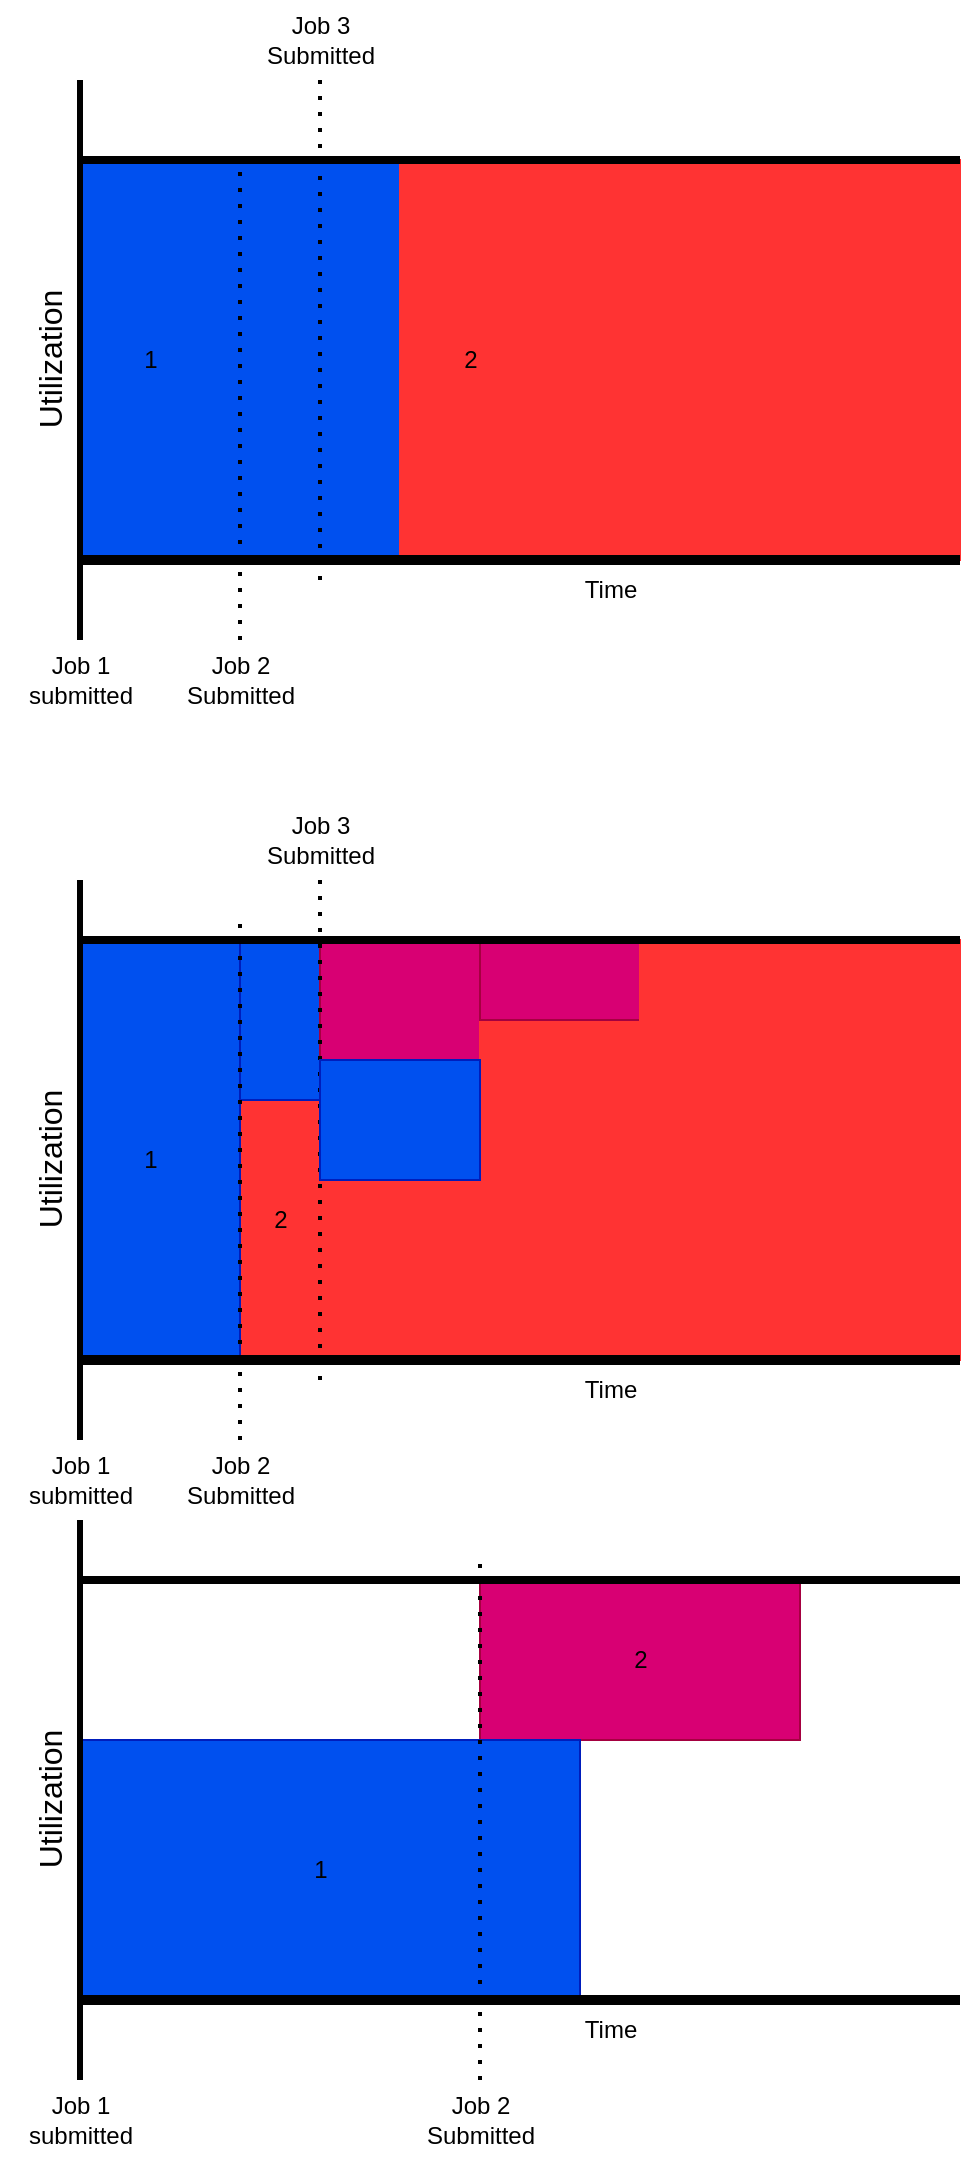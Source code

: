 <mxfile version="28.2.5">
  <diagram name="Page-1" id="hqjtlSOXu0J3TYVjxEZw">
    <mxGraphModel dx="1042" dy="583" grid="1" gridSize="10" guides="1" tooltips="1" connect="1" arrows="1" fold="1" page="1" pageScale="1" pageWidth="850" pageHeight="1100" math="0" shadow="0">
      <root>
        <mxCell id="0" />
        <mxCell id="1" parent="0" />
        <mxCell id="a4DN0tWLdunBfCbzzwAo-61" value="" style="rounded=0;whiteSpace=wrap;html=1;fillColor=#d80073;fontColor=#ffffff;strokeColor=#A50040;" vertex="1" parent="1">
          <mxGeometry x="320" y="790" width="160" height="80" as="geometry" />
        </mxCell>
        <mxCell id="a4DN0tWLdunBfCbzzwAo-59" value="" style="rounded=0;whiteSpace=wrap;html=1;fillColor=#0050ef;fontColor=#ffffff;strokeColor=#001DBC;" vertex="1" parent="1">
          <mxGeometry x="120" y="870" width="250" height="130" as="geometry" />
        </mxCell>
        <mxCell id="a4DN0tWLdunBfCbzzwAo-4" value="" style="rounded=0;whiteSpace=wrap;html=1;fillColor=#0050ef;fontColor=#ffffff;strokeColor=#001DBC;" vertex="1" parent="1">
          <mxGeometry x="120" y="80" width="160" height="200" as="geometry" />
        </mxCell>
        <mxCell id="a4DN0tWLdunBfCbzzwAo-15" value="" style="rounded=0;whiteSpace=wrap;html=1;fillColor=light-dark(#FF3333,#FF0000);fontColor=#ffffff;strokeColor=light-dark(#FF3333,#FF0000);" vertex="1" parent="1">
          <mxGeometry x="280" y="80" width="280" height="200" as="geometry" />
        </mxCell>
        <mxCell id="a4DN0tWLdunBfCbzzwAo-23" value="" style="rounded=0;whiteSpace=wrap;html=1;fillColor=light-dark(#FF3333,#FF0000);fontColor=#ffffff;strokeColor=light-dark(#FF3333,#FF0000);" vertex="1" parent="1">
          <mxGeometry x="200" y="550" width="40" height="130" as="geometry" />
        </mxCell>
        <mxCell id="a4DN0tWLdunBfCbzzwAo-19" value="" style="rounded=0;whiteSpace=wrap;html=1;fillColor=#0050ef;fontColor=#ffffff;strokeColor=#001DBC;" vertex="1" parent="1">
          <mxGeometry x="120" y="470" width="80" height="210" as="geometry" />
        </mxCell>
        <mxCell id="a4DN0tWLdunBfCbzzwAo-30" value="" style="rounded=0;whiteSpace=wrap;html=1;fillColor=#0050ef;fontColor=#ffffff;strokeColor=#001DBC;" vertex="1" parent="1">
          <mxGeometry x="200" y="470" width="40" height="80" as="geometry" />
        </mxCell>
        <mxCell id="a4DN0tWLdunBfCbzzwAo-32" value="" style="rounded=0;whiteSpace=wrap;html=1;fillColor=#d80073;fontColor=#ffffff;strokeColor=#A50040;" vertex="1" parent="1">
          <mxGeometry x="240" y="470" width="80" height="60" as="geometry" />
        </mxCell>
        <mxCell id="a4DN0tWLdunBfCbzzwAo-34" value="" style="rounded=0;whiteSpace=wrap;html=1;fillColor=light-dark(#FF3333,#FF0000);fontColor=#ffffff;strokeColor=light-dark(#FF3333,#FF0000);" vertex="1" parent="1">
          <mxGeometry x="320" y="510" width="80" height="170" as="geometry" />
        </mxCell>
        <mxCell id="a4DN0tWLdunBfCbzzwAo-31" value="" style="rounded=0;whiteSpace=wrap;html=1;fillColor=light-dark(#FF3333,#FF0000);fontColor=#ffffff;strokeColor=light-dark(#FF3333,#FF0000);" vertex="1" parent="1">
          <mxGeometry x="240" y="590" width="80" height="90" as="geometry" />
        </mxCell>
        <mxCell id="a4DN0tWLdunBfCbzzwAo-36" value="" style="rounded=0;whiteSpace=wrap;html=1;fillColor=#d80073;fontColor=#ffffff;strokeColor=#A50040;" vertex="1" parent="1">
          <mxGeometry x="320" y="470" width="80" height="40" as="geometry" />
        </mxCell>
        <mxCell id="a4DN0tWLdunBfCbzzwAo-35" value="" style="rounded=0;whiteSpace=wrap;html=1;fillColor=light-dark(#FF3333,#FF0000);fontColor=#ffffff;strokeColor=light-dark(#FF3333,#FF0000);" vertex="1" parent="1">
          <mxGeometry x="400" y="470" width="160" height="210" as="geometry" />
        </mxCell>
        <mxCell id="a4DN0tWLdunBfCbzzwAo-1" value="" style="endArrow=none;html=1;rounded=0;strokeWidth=3;" edge="1" parent="1">
          <mxGeometry width="50" height="50" relative="1" as="geometry">
            <mxPoint x="120" y="320" as="sourcePoint" />
            <mxPoint x="120" y="40" as="targetPoint" />
          </mxGeometry>
        </mxCell>
        <mxCell id="a4DN0tWLdunBfCbzzwAo-2" value="" style="endArrow=none;html=1;rounded=0;fontSize=11;strokeWidth=5;" edge="1" parent="1">
          <mxGeometry width="50" height="50" relative="1" as="geometry">
            <mxPoint x="120" y="280" as="sourcePoint" />
            <mxPoint x="560" y="280" as="targetPoint" />
          </mxGeometry>
        </mxCell>
        <mxCell id="a4DN0tWLdunBfCbzzwAo-3" value="" style="endArrow=none;html=1;rounded=0;strokeWidth=4;" edge="1" parent="1">
          <mxGeometry width="50" height="50" relative="1" as="geometry">
            <mxPoint x="120" y="80" as="sourcePoint" />
            <mxPoint x="560" y="80" as="targetPoint" />
          </mxGeometry>
        </mxCell>
        <mxCell id="a4DN0tWLdunBfCbzzwAo-6" value="" style="endArrow=none;dashed=1;html=1;dashPattern=1 3;strokeWidth=2;rounded=0;entryX=0.5;entryY=0;entryDx=0;entryDy=0;" edge="1" parent="1" target="a4DN0tWLdunBfCbzzwAo-4">
          <mxGeometry width="50" height="50" relative="1" as="geometry">
            <mxPoint x="200" y="320" as="sourcePoint" />
            <mxPoint x="410" y="120" as="targetPoint" />
          </mxGeometry>
        </mxCell>
        <mxCell id="a4DN0tWLdunBfCbzzwAo-7" value="&lt;font style=&quot;font-size: 16px;&quot;&gt;Utilization&lt;/font&gt;" style="text;html=1;align=center;verticalAlign=middle;resizable=0;points=[];autosize=1;strokeColor=none;fillColor=none;rotation=-90;" vertex="1" parent="1">
          <mxGeometry x="60" y="165" width="90" height="30" as="geometry" />
        </mxCell>
        <mxCell id="a4DN0tWLdunBfCbzzwAo-8" value="&lt;span style=&quot;color: light-dark(rgb(0, 0, 0), rgb(0, 0, 0));&quot;&gt;1&lt;/span&gt;" style="text;html=1;align=center;verticalAlign=middle;resizable=0;points=[];autosize=1;strokeColor=none;fillColor=none;" vertex="1" parent="1">
          <mxGeometry x="140" y="165" width="30" height="30" as="geometry" />
        </mxCell>
        <mxCell id="a4DN0tWLdunBfCbzzwAo-9" value="&lt;span style=&quot;color: light-dark(rgb(0, 0, 0), rgb(0, 0, 0));&quot;&gt;2&lt;/span&gt;" style="text;html=1;align=center;verticalAlign=middle;resizable=0;points=[];autosize=1;strokeColor=none;fillColor=none;" vertex="1" parent="1">
          <mxGeometry x="300" y="165" width="30" height="30" as="geometry" />
        </mxCell>
        <mxCell id="a4DN0tWLdunBfCbzzwAo-10" value="Time" style="text;html=1;align=center;verticalAlign=middle;resizable=0;points=[];autosize=1;strokeColor=none;fillColor=none;" vertex="1" parent="1">
          <mxGeometry x="360" y="280" width="50" height="30" as="geometry" />
        </mxCell>
        <mxCell id="a4DN0tWLdunBfCbzzwAo-11" value="&lt;div&gt;Job 1&lt;/div&gt;&lt;div&gt;submitted&lt;/div&gt;" style="text;html=1;align=center;verticalAlign=middle;resizable=0;points=[];autosize=1;strokeColor=none;fillColor=none;" vertex="1" parent="1">
          <mxGeometry x="80" y="320" width="80" height="40" as="geometry" />
        </mxCell>
        <mxCell id="a4DN0tWLdunBfCbzzwAo-12" value="&lt;div&gt;Job 2&lt;/div&gt;&lt;div&gt;Submitted&lt;/div&gt;" style="text;html=1;align=center;verticalAlign=middle;resizable=0;points=[];autosize=1;strokeColor=none;fillColor=none;" vertex="1" parent="1">
          <mxGeometry x="160" y="320" width="80" height="40" as="geometry" />
        </mxCell>
        <mxCell id="a4DN0tWLdunBfCbzzwAo-13" value="" style="endArrow=none;dashed=1;html=1;dashPattern=1 3;strokeWidth=2;rounded=0;" edge="1" parent="1">
          <mxGeometry width="50" height="50" relative="1" as="geometry">
            <mxPoint x="240" y="290" as="sourcePoint" />
            <mxPoint x="240" y="40" as="targetPoint" />
          </mxGeometry>
        </mxCell>
        <mxCell id="a4DN0tWLdunBfCbzzwAo-14" value="&lt;div&gt;Job 3&lt;/div&gt;&lt;div&gt;Submitted&lt;/div&gt;" style="text;html=1;align=center;verticalAlign=middle;resizable=0;points=[];autosize=1;strokeColor=none;fillColor=none;" vertex="1" parent="1">
          <mxGeometry x="200" width="80" height="40" as="geometry" />
        </mxCell>
        <mxCell id="a4DN0tWLdunBfCbzzwAo-16" value="" style="endArrow=none;html=1;rounded=0;strokeWidth=3;" edge="1" parent="1">
          <mxGeometry width="50" height="50" relative="1" as="geometry">
            <mxPoint x="120" y="720" as="sourcePoint" />
            <mxPoint x="120" y="440" as="targetPoint" />
          </mxGeometry>
        </mxCell>
        <mxCell id="a4DN0tWLdunBfCbzzwAo-17" value="" style="endArrow=none;html=1;rounded=0;fontSize=11;strokeWidth=5;" edge="1" parent="1">
          <mxGeometry width="50" height="50" relative="1" as="geometry">
            <mxPoint x="120" y="680" as="sourcePoint" />
            <mxPoint x="560" y="680" as="targetPoint" />
          </mxGeometry>
        </mxCell>
        <mxCell id="a4DN0tWLdunBfCbzzwAo-18" value="" style="endArrow=none;html=1;rounded=0;strokeWidth=4;" edge="1" parent="1">
          <mxGeometry width="50" height="50" relative="1" as="geometry">
            <mxPoint x="120" y="470" as="sourcePoint" />
            <mxPoint x="560" y="470" as="targetPoint" />
          </mxGeometry>
        </mxCell>
        <mxCell id="a4DN0tWLdunBfCbzzwAo-21" value="&lt;font style=&quot;font-size: 16px;&quot;&gt;Utilization&lt;/font&gt;" style="text;html=1;align=center;verticalAlign=middle;resizable=0;points=[];autosize=1;strokeColor=none;fillColor=none;rotation=-90;" vertex="1" parent="1">
          <mxGeometry x="60" y="565" width="90" height="30" as="geometry" />
        </mxCell>
        <mxCell id="a4DN0tWLdunBfCbzzwAo-22" value="&lt;span style=&quot;color: light-dark(rgb(0, 0, 0), rgb(0, 0, 0));&quot;&gt;1&lt;/span&gt;" style="text;html=1;align=center;verticalAlign=middle;resizable=0;points=[];autosize=1;strokeColor=none;fillColor=none;" vertex="1" parent="1">
          <mxGeometry x="140" y="565" width="30" height="30" as="geometry" />
        </mxCell>
        <mxCell id="a4DN0tWLdunBfCbzzwAo-24" value="&lt;span style=&quot;color: light-dark(rgb(0, 0, 0), rgb(0, 0, 0));&quot;&gt;2&lt;/span&gt;" style="text;html=1;align=center;verticalAlign=middle;resizable=0;points=[];autosize=1;strokeColor=none;fillColor=none;" vertex="1" parent="1">
          <mxGeometry x="205" y="595" width="30" height="30" as="geometry" />
        </mxCell>
        <mxCell id="a4DN0tWLdunBfCbzzwAo-25" value="Time" style="text;html=1;align=center;verticalAlign=middle;resizable=0;points=[];autosize=1;strokeColor=none;fillColor=none;" vertex="1" parent="1">
          <mxGeometry x="360" y="680" width="50" height="30" as="geometry" />
        </mxCell>
        <mxCell id="a4DN0tWLdunBfCbzzwAo-26" value="&lt;div&gt;Job 1&lt;/div&gt;&lt;div&gt;submitted&lt;/div&gt;" style="text;html=1;align=center;verticalAlign=middle;resizable=0;points=[];autosize=1;strokeColor=none;fillColor=none;" vertex="1" parent="1">
          <mxGeometry x="80" y="720" width="80" height="40" as="geometry" />
        </mxCell>
        <mxCell id="a4DN0tWLdunBfCbzzwAo-27" value="&lt;div&gt;Job 2&lt;/div&gt;&lt;div&gt;Submitted&lt;/div&gt;" style="text;html=1;align=center;verticalAlign=middle;resizable=0;points=[];autosize=1;strokeColor=none;fillColor=none;" vertex="1" parent="1">
          <mxGeometry x="160" y="720" width="80" height="40" as="geometry" />
        </mxCell>
        <mxCell id="a4DN0tWLdunBfCbzzwAo-29" value="&lt;div&gt;Job 3&lt;/div&gt;&lt;div&gt;Submitted&lt;/div&gt;" style="text;html=1;align=center;verticalAlign=middle;resizable=0;points=[];autosize=1;strokeColor=none;fillColor=none;" vertex="1" parent="1">
          <mxGeometry x="200" y="400" width="80" height="40" as="geometry" />
        </mxCell>
        <mxCell id="a4DN0tWLdunBfCbzzwAo-28" value="" style="endArrow=none;dashed=1;html=1;dashPattern=1 3;strokeWidth=2;rounded=0;" edge="1" parent="1">
          <mxGeometry width="50" height="50" relative="1" as="geometry">
            <mxPoint x="240" y="690" as="sourcePoint" />
            <mxPoint x="240" y="440" as="targetPoint" />
          </mxGeometry>
        </mxCell>
        <mxCell id="a4DN0tWLdunBfCbzzwAo-20" value="" style="endArrow=none;dashed=1;html=1;dashPattern=1 3;strokeWidth=2;rounded=0;" edge="1" parent="1">
          <mxGeometry width="50" height="50" relative="1" as="geometry">
            <mxPoint x="200" y="720" as="sourcePoint" />
            <mxPoint x="200" y="460" as="targetPoint" />
          </mxGeometry>
        </mxCell>
        <mxCell id="a4DN0tWLdunBfCbzzwAo-33" value="&lt;span style=&quot;color: light-dark(rgb(0, 0, 0), rgb(0, 0, 0));&quot;&gt;3&lt;/span&gt;" style="text;html=1;align=center;verticalAlign=middle;resizable=0;points=[];autosize=1;strokeColor=none;fillColor=none;" vertex="1" parent="1">
          <mxGeometry x="255" y="555" width="30" height="30" as="geometry" />
        </mxCell>
        <mxCell id="a4DN0tWLdunBfCbzzwAo-37" value="" style="endArrow=none;html=1;rounded=0;strokeWidth=3;" edge="1" parent="1">
          <mxGeometry width="50" height="50" relative="1" as="geometry">
            <mxPoint x="120" y="1040" as="sourcePoint" />
            <mxPoint x="120" y="760" as="targetPoint" />
          </mxGeometry>
        </mxCell>
        <mxCell id="a4DN0tWLdunBfCbzzwAo-38" value="" style="endArrow=none;html=1;rounded=0;fontSize=11;strokeWidth=5;" edge="1" parent="1">
          <mxGeometry width="50" height="50" relative="1" as="geometry">
            <mxPoint x="120" y="1000" as="sourcePoint" />
            <mxPoint x="560" y="1000" as="targetPoint" />
          </mxGeometry>
        </mxCell>
        <mxCell id="a4DN0tWLdunBfCbzzwAo-39" value="" style="endArrow=none;html=1;rounded=0;strokeWidth=4;" edge="1" parent="1">
          <mxGeometry width="50" height="50" relative="1" as="geometry">
            <mxPoint x="120" y="790" as="sourcePoint" />
            <mxPoint x="560" y="790" as="targetPoint" />
          </mxGeometry>
        </mxCell>
        <mxCell id="a4DN0tWLdunBfCbzzwAo-41" value="&lt;font style=&quot;font-size: 16px;&quot;&gt;Utilization&lt;/font&gt;" style="text;html=1;align=center;verticalAlign=middle;resizable=0;points=[];autosize=1;strokeColor=none;fillColor=none;rotation=-90;" vertex="1" parent="1">
          <mxGeometry x="60" y="885" width="90" height="30" as="geometry" />
        </mxCell>
        <mxCell id="a4DN0tWLdunBfCbzzwAo-45" value="Time" style="text;html=1;align=center;verticalAlign=middle;resizable=0;points=[];autosize=1;strokeColor=none;fillColor=none;" vertex="1" parent="1">
          <mxGeometry x="360" y="1000" width="50" height="30" as="geometry" />
        </mxCell>
        <mxCell id="a4DN0tWLdunBfCbzzwAo-46" value="&lt;div&gt;Job 1&lt;/div&gt;&lt;div&gt;submitted&lt;/div&gt;" style="text;html=1;align=center;verticalAlign=middle;resizable=0;points=[];autosize=1;strokeColor=none;fillColor=none;" vertex="1" parent="1">
          <mxGeometry x="80" y="1040" width="80" height="40" as="geometry" />
        </mxCell>
        <mxCell id="a4DN0tWLdunBfCbzzwAo-47" value="&lt;div&gt;Job 2&lt;/div&gt;&lt;div&gt;Submitted&lt;/div&gt;" style="text;html=1;align=center;verticalAlign=middle;resizable=0;points=[];autosize=1;strokeColor=none;fillColor=none;" vertex="1" parent="1">
          <mxGeometry x="280" y="1040" width="80" height="40" as="geometry" />
        </mxCell>
        <mxCell id="a4DN0tWLdunBfCbzzwAo-53" value="" style="endArrow=none;dashed=1;html=1;dashPattern=1 3;strokeWidth=2;rounded=0;" edge="1" parent="1">
          <mxGeometry width="50" height="50" relative="1" as="geometry">
            <mxPoint x="320" y="1040" as="sourcePoint" />
            <mxPoint x="320" y="780" as="targetPoint" />
          </mxGeometry>
        </mxCell>
        <mxCell id="a4DN0tWLdunBfCbzzwAo-58" value="" style="rounded=0;whiteSpace=wrap;html=1;fillColor=#0050ef;fontColor=#ffffff;strokeColor=#001DBC;" vertex="1" parent="1">
          <mxGeometry x="240" y="530" width="80" height="60" as="geometry" />
        </mxCell>
        <mxCell id="a4DN0tWLdunBfCbzzwAo-62" value="&lt;span style=&quot;color: light-dark(rgb(0, 0, 0), rgb(0, 0, 0));&quot;&gt;2&lt;/span&gt;" style="text;html=1;align=center;verticalAlign=middle;resizable=0;points=[];autosize=1;strokeColor=none;fillColor=none;" vertex="1" parent="1">
          <mxGeometry x="385" y="815" width="30" height="30" as="geometry" />
        </mxCell>
        <mxCell id="a4DN0tWLdunBfCbzzwAo-64" value="&lt;span style=&quot;color: light-dark(rgb(0, 0, 0), rgb(0, 0, 0));&quot;&gt;1&lt;/span&gt;" style="text;html=1;align=center;verticalAlign=middle;resizable=0;points=[];autosize=1;strokeColor=none;fillColor=none;" vertex="1" parent="1">
          <mxGeometry x="225" y="920" width="30" height="30" as="geometry" />
        </mxCell>
      </root>
    </mxGraphModel>
  </diagram>
</mxfile>
